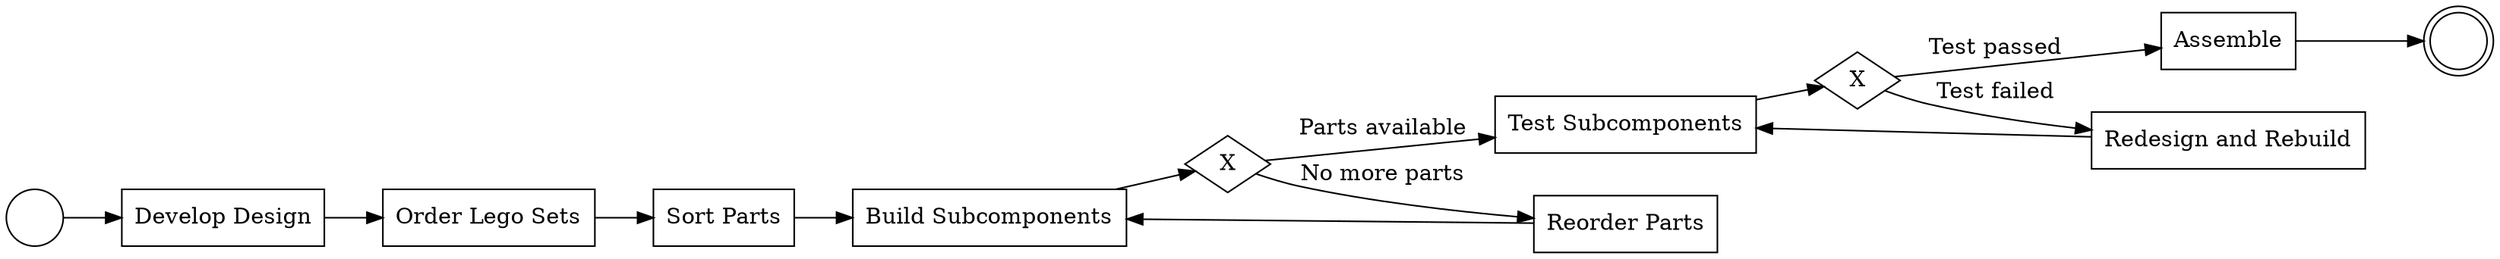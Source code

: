 digraph G {
  rankdir=LR;
  "start_1"[shape=circle label=""];
  "Develop Design"[shape=rectangle];
  "Order Lego Sets"[shape=rectangle];
  "Sort Parts"[shape=rectangle];
  "Build Subcomponents"[shape=rectangle];
  "seg_1"[shape=diamond label="X"];
  "Reorder Parts"[shape=rectangle];
  "Test Subcomponents"[shape=rectangle];
  "seg_2"[shape=diamond label="X"];
  "Redesign and Rebuild"[shape=rectangle];
  "Assemble"[shape=rectangle];
  "end_1"[shape=doublecircle label=""];

  "start_1" -> "Develop Design";
  "Develop Design" -> "Order Lego Sets";
  "Order Lego Sets" -> "Sort Parts";
  "Sort Parts" -> "Build Subcomponents";
  "Build Subcomponents" -> "seg_1";
  "seg_1" -> "Reorder Parts"[label="No more parts"];
  "Reorder Parts" -> "Build Subcomponents";
  "seg_1" -> "Test Subcomponents"[label="Parts available"];
  "Test Subcomponents" -> "seg_2";
  "seg_2" -> "Redesign and Rebuild"[label="Test failed"];
  "Redesign and Rebuild" -> "Test Subcomponents";
  "seg_2" -> "Assemble"[label="Test passed"];
  "Assemble" -> "end_1";
}